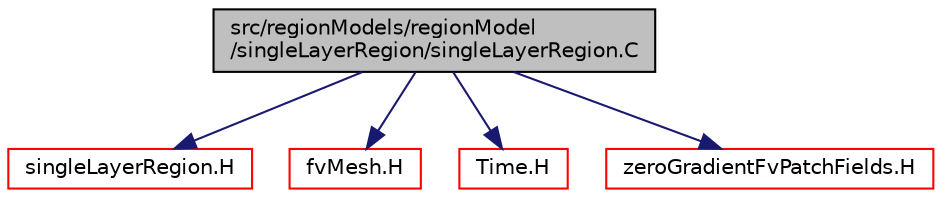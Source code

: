 digraph "src/regionModels/regionModel/singleLayerRegion/singleLayerRegion.C"
{
  bgcolor="transparent";
  edge [fontname="Helvetica",fontsize="10",labelfontname="Helvetica",labelfontsize="10"];
  node [fontname="Helvetica",fontsize="10",shape=record];
  Node0 [label="src/regionModels/regionModel\l/singleLayerRegion/singleLayerRegion.C",height=0.2,width=0.4,color="black", fillcolor="grey75", style="filled", fontcolor="black"];
  Node0 -> Node1 [color="midnightblue",fontsize="10",style="solid",fontname="Helvetica"];
  Node1 [label="singleLayerRegion.H",height=0.2,width=0.4,color="red",URL="$a14171.html"];
  Node0 -> Node204 [color="midnightblue",fontsize="10",style="solid",fontname="Helvetica"];
  Node204 [label="fvMesh.H",height=0.2,width=0.4,color="red",URL="$a03719.html"];
  Node0 -> Node343 [color="midnightblue",fontsize="10",style="solid",fontname="Helvetica"];
  Node343 [label="Time.H",height=0.2,width=0.4,color="red",URL="$a10025.html"];
  Node0 -> Node363 [color="midnightblue",fontsize="10",style="solid",fontname="Helvetica"];
  Node363 [label="zeroGradientFvPatchFields.H",height=0.2,width=0.4,color="red",URL="$a01682.html"];
}
